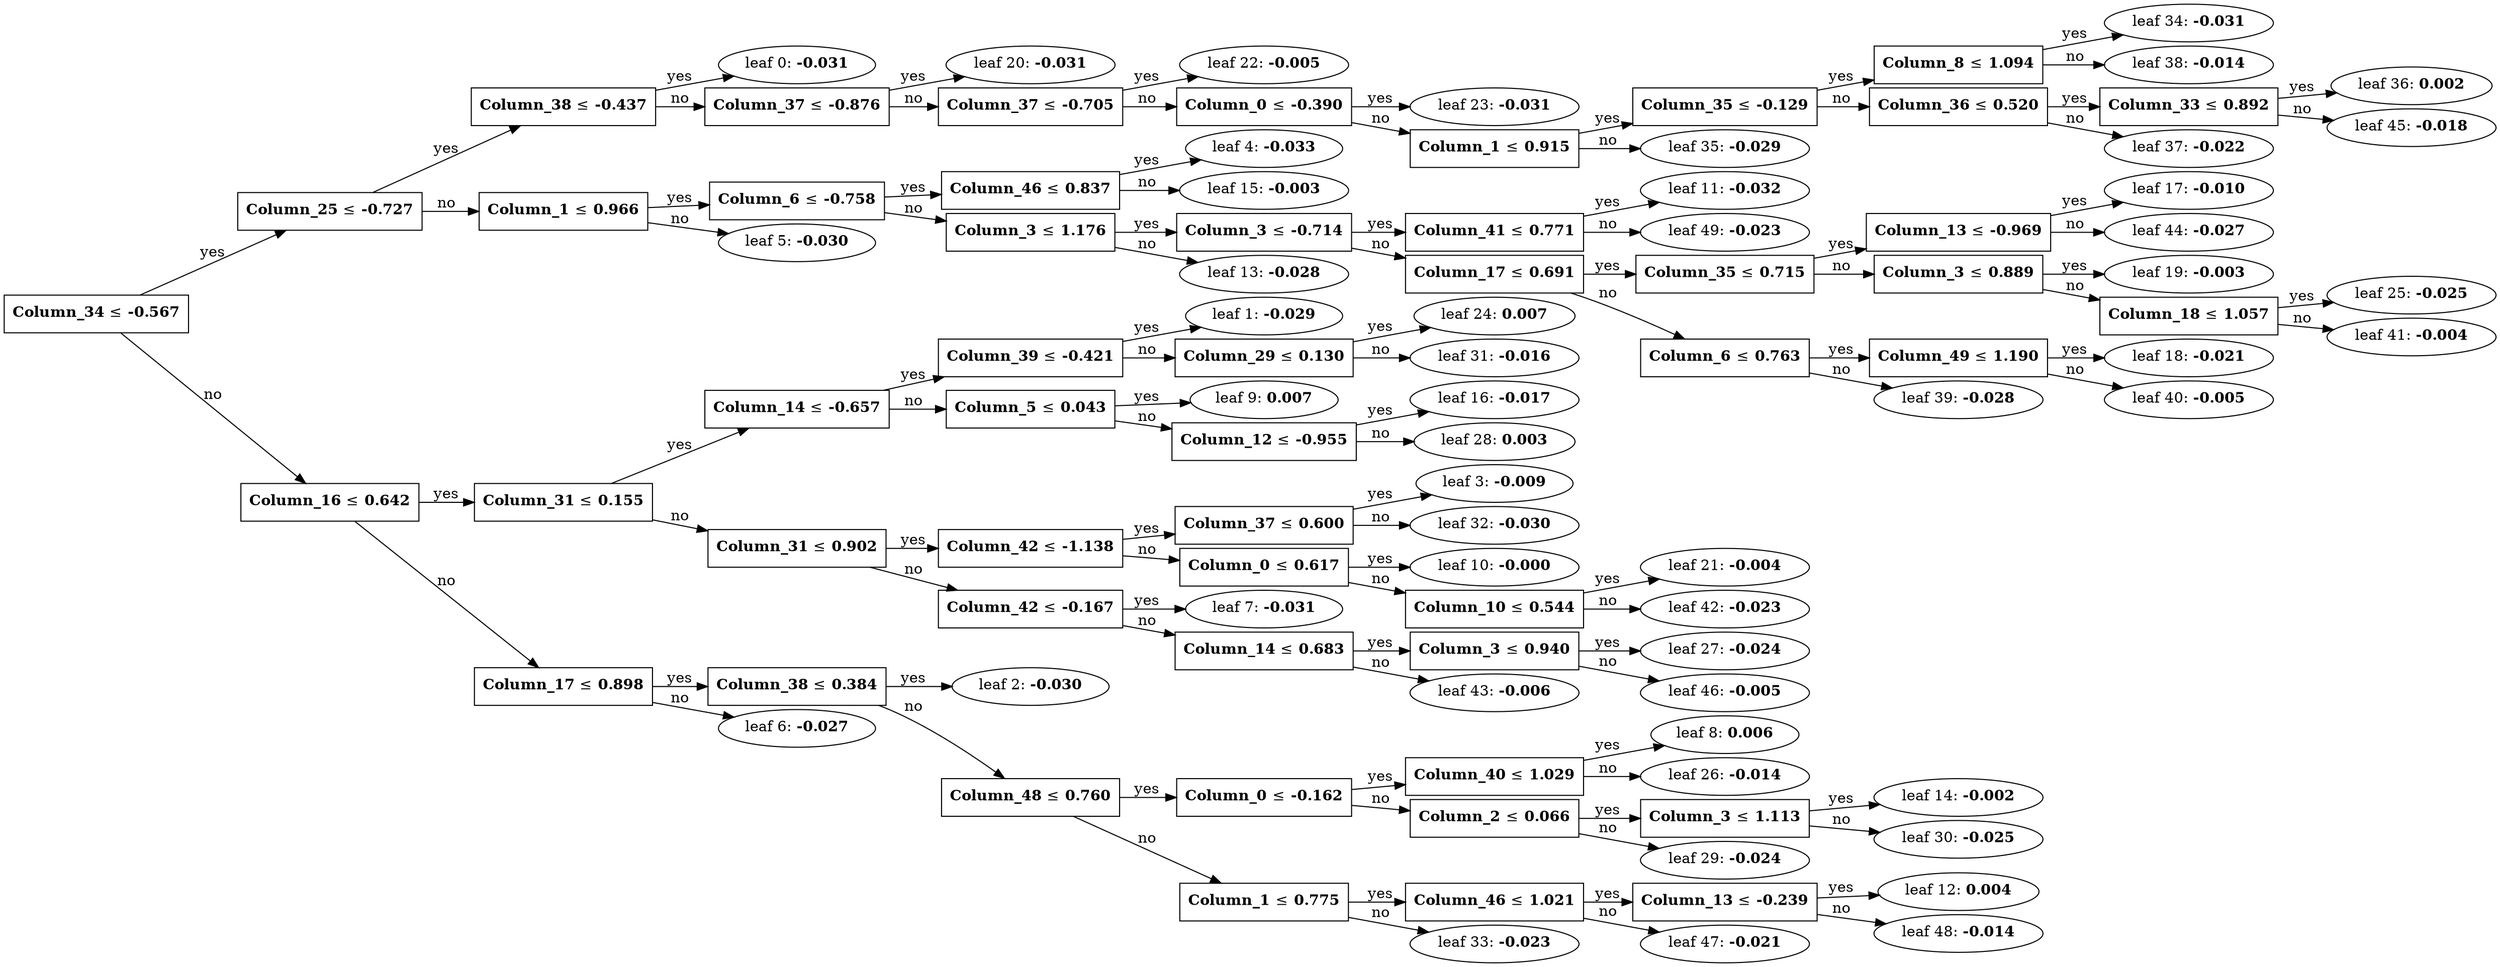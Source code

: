 digraph {
	graph [nodesep=0.05 rankdir=LR ranksep=0.3]
	split0 [label=<<B>Column_34</B> &#8804; <B>-0.567</B>> fillcolor=white shape=rectangle style=""]
	split3 [label=<<B>Column_25</B> &#8804; <B>-0.727</B>> fillcolor=white shape=rectangle style=""]
	split19 [label=<<B>Column_38</B> &#8804; <B>-0.437</B>> fillcolor=white shape=rectangle style=""]
	leaf0 [label=<leaf 0: <B>-0.031</B>>]
	split19 -> leaf0 [label=yes]
	split21 [label=<<B>Column_37</B> &#8804; <B>-0.876</B>> fillcolor=white shape=rectangle style=""]
	leaf20 [label=<leaf 20: <B>-0.031</B>>]
	split21 -> leaf20 [label=yes]
	split22 [label=<<B>Column_37</B> &#8804; <B>-0.705</B>> fillcolor=white shape=rectangle style=""]
	leaf22 [label=<leaf 22: <B>-0.005</B>>]
	split22 -> leaf22 [label=yes]
	split33 [label=<<B>Column_0</B> &#8804; <B>-0.390</B>> fillcolor=white shape=rectangle style=""]
	leaf23 [label=<leaf 23: <B>-0.031</B>>]
	split33 -> leaf23 [label=yes]
	split34 [label=<<B>Column_1</B> &#8804; <B>0.915</B>> fillcolor=white shape=rectangle style=""]
	split35 [label=<<B>Column_35</B> &#8804; <B>-0.129</B>> fillcolor=white shape=rectangle style=""]
	split37 [label=<<B>Column_8</B> &#8804; <B>1.094</B>> fillcolor=white shape=rectangle style=""]
	leaf34 [label=<leaf 34: <B>-0.031</B>>]
	split37 -> leaf34 [label=yes]
	leaf38 [label=<leaf 38: <B>-0.014</B>>]
	split37 -> leaf38 [label=no]
	split35 -> split37 [label=yes]
	split36 [label=<<B>Column_36</B> &#8804; <B>0.520</B>> fillcolor=white shape=rectangle style=""]
	split44 [label=<<B>Column_33</B> &#8804; <B>0.892</B>> fillcolor=white shape=rectangle style=""]
	leaf36 [label=<leaf 36: <B>0.002</B>>]
	split44 -> leaf36 [label=yes]
	leaf45 [label=<leaf 45: <B>-0.018</B>>]
	split44 -> leaf45 [label=no]
	split36 -> split44 [label=yes]
	leaf37 [label=<leaf 37: <B>-0.022</B>>]
	split36 -> leaf37 [label=no]
	split35 -> split36 [label=no]
	split34 -> split35 [label=yes]
	leaf35 [label=<leaf 35: <B>-0.029</B>>]
	split34 -> leaf35 [label=no]
	split33 -> split34 [label=no]
	split22 -> split33 [label=no]
	split21 -> split22 [label=no]
	split19 -> split21 [label=no]
	split3 -> split19 [label=yes]
	split4 [label=<<B>Column_1</B> &#8804; <B>0.966</B>> fillcolor=white shape=rectangle style=""]
	split10 [label=<<B>Column_6</B> &#8804; <B>-0.758</B>> fillcolor=white shape=rectangle style=""]
	split14 [label=<<B>Column_46</B> &#8804; <B>0.837</B>> fillcolor=white shape=rectangle style=""]
	leaf4 [label=<leaf 4: <B>-0.033</B>>]
	split14 -> leaf4 [label=yes]
	leaf15 [label=<leaf 15: <B>-0.003</B>>]
	split14 -> leaf15 [label=no]
	split10 -> split14 [label=yes]
	split12 [label=<<B>Column_3</B> &#8804; <B>1.176</B>> fillcolor=white shape=rectangle style=""]
	split16 [label=<<B>Column_3</B> &#8804; <B>-0.714</B>> fillcolor=white shape=rectangle style=""]
	split48 [label=<<B>Column_41</B> &#8804; <B>0.771</B>> fillcolor=white shape=rectangle style=""]
	leaf11 [label=<leaf 11: <B>-0.032</B>>]
	split48 -> leaf11 [label=yes]
	leaf49 [label=<leaf 49: <B>-0.023</B>>]
	split48 -> leaf49 [label=no]
	split16 -> split48 [label=yes]
	split17 [label=<<B>Column_17</B> &#8804; <B>0.691</B>> fillcolor=white shape=rectangle style=""]
	split18 [label=<<B>Column_35</B> &#8804; <B>0.715</B>> fillcolor=white shape=rectangle style=""]
	split43 [label=<<B>Column_13</B> &#8804; <B>-0.969</B>> fillcolor=white shape=rectangle style=""]
	leaf17 [label=<leaf 17: <B>-0.010</B>>]
	split43 -> leaf17 [label=yes]
	leaf44 [label=<leaf 44: <B>-0.027</B>>]
	split43 -> leaf44 [label=no]
	split18 -> split43 [label=yes]
	split24 [label=<<B>Column_3</B> &#8804; <B>0.889</B>> fillcolor=white shape=rectangle style=""]
	leaf19 [label=<leaf 19: <B>-0.003</B>>]
	split24 -> leaf19 [label=yes]
	split40 [label=<<B>Column_18</B> &#8804; <B>1.057</B>> fillcolor=white shape=rectangle style=""]
	leaf25 [label=<leaf 25: <B>-0.025</B>>]
	split40 -> leaf25 [label=yes]
	leaf41 [label=<leaf 41: <B>-0.004</B>>]
	split40 -> leaf41 [label=no]
	split24 -> split40 [label=no]
	split18 -> split24 [label=no]
	split17 -> split18 [label=yes]
	split38 [label=<<B>Column_6</B> &#8804; <B>0.763</B>> fillcolor=white shape=rectangle style=""]
	split39 [label=<<B>Column_49</B> &#8804; <B>1.190</B>> fillcolor=white shape=rectangle style=""]
	leaf18 [label=<leaf 18: <B>-0.021</B>>]
	split39 -> leaf18 [label=yes]
	leaf40 [label=<leaf 40: <B>-0.005</B>>]
	split39 -> leaf40 [label=no]
	split38 -> split39 [label=yes]
	leaf39 [label=<leaf 39: <B>-0.028</B>>]
	split38 -> leaf39 [label=no]
	split17 -> split38 [label=no]
	split16 -> split17 [label=no]
	split12 -> split16 [label=yes]
	leaf13 [label=<leaf 13: <B>-0.028</B>>]
	split12 -> leaf13 [label=no]
	split10 -> split12 [label=no]
	split4 -> split10 [label=yes]
	leaf5 [label=<leaf 5: <B>-0.030</B>>]
	split4 -> leaf5 [label=no]
	split3 -> split4 [label=no]
	split0 -> split3 [label=yes]
	split1 [label=<<B>Column_16</B> &#8804; <B>0.642</B>> fillcolor=white shape=rectangle style=""]
	split2 [label=<<B>Column_31</B> &#8804; <B>0.155</B>> fillcolor=white shape=rectangle style=""]
	split8 [label=<<B>Column_14</B> &#8804; <B>-0.657</B>> fillcolor=white shape=rectangle style=""]
	split23 [label=<<B>Column_39</B> &#8804; <B>-0.421</B>> fillcolor=white shape=rectangle style=""]
	leaf1 [label=<leaf 1: <B>-0.029</B>>]
	split23 -> leaf1 [label=yes]
	split30 [label=<<B>Column_29</B> &#8804; <B>0.130</B>> fillcolor=white shape=rectangle style=""]
	leaf24 [label=<leaf 24: <B>0.007</B>>]
	split30 -> leaf24 [label=yes]
	leaf31 [label=<leaf 31: <B>-0.016</B>>]
	split30 -> leaf31 [label=no]
	split23 -> split30 [label=no]
	split8 -> split23 [label=yes]
	split15 [label=<<B>Column_5</B> &#8804; <B>0.043</B>> fillcolor=white shape=rectangle style=""]
	leaf9 [label=<leaf 9: <B>0.007</B>>]
	split15 -> leaf9 [label=yes]
	split27 [label=<<B>Column_12</B> &#8804; <B>-0.955</B>> fillcolor=white shape=rectangle style=""]
	leaf16 [label=<leaf 16: <B>-0.017</B>>]
	split27 -> leaf16 [label=yes]
	leaf28 [label=<leaf 28: <B>0.003</B>>]
	split27 -> leaf28 [label=no]
	split15 -> split27 [label=no]
	split8 -> split15 [label=no]
	split2 -> split8 [label=yes]
	split6 [label=<<B>Column_31</B> &#8804; <B>0.902</B>> fillcolor=white shape=rectangle style=""]
	split9 [label=<<B>Column_42</B> &#8804; <B>-1.138</B>> fillcolor=white shape=rectangle style=""]
	split31 [label=<<B>Column_37</B> &#8804; <B>0.600</B>> fillcolor=white shape=rectangle style=""]
	leaf3 [label=<leaf 3: <B>-0.009</B>>]
	split31 -> leaf3 [label=yes]
	leaf32 [label=<leaf 32: <B>-0.030</B>>]
	split31 -> leaf32 [label=no]
	split9 -> split31 [label=yes]
	split20 [label=<<B>Column_0</B> &#8804; <B>0.617</B>> fillcolor=white shape=rectangle style=""]
	leaf10 [label=<leaf 10: <B>-0.000</B>>]
	split20 -> leaf10 [label=yes]
	split41 [label=<<B>Column_10</B> &#8804; <B>0.544</B>> fillcolor=white shape=rectangle style=""]
	leaf21 [label=<leaf 21: <B>-0.004</B>>]
	split41 -> leaf21 [label=yes]
	leaf42 [label=<leaf 42: <B>-0.023</B>>]
	split41 -> leaf42 [label=no]
	split20 -> split41 [label=no]
	split9 -> split20 [label=no]
	split6 -> split9 [label=yes]
	split26 [label=<<B>Column_42</B> &#8804; <B>-0.167</B>> fillcolor=white shape=rectangle style=""]
	leaf7 [label=<leaf 7: <B>-0.031</B>>]
	split26 -> leaf7 [label=yes]
	split42 [label=<<B>Column_14</B> &#8804; <B>0.683</B>> fillcolor=white shape=rectangle style=""]
	split45 [label=<<B>Column_3</B> &#8804; <B>0.940</B>> fillcolor=white shape=rectangle style=""]
	leaf27 [label=<leaf 27: <B>-0.024</B>>]
	split45 -> leaf27 [label=yes]
	leaf46 [label=<leaf 46: <B>-0.005</B>>]
	split45 -> leaf46 [label=no]
	split42 -> split45 [label=yes]
	leaf43 [label=<leaf 43: <B>-0.006</B>>]
	split42 -> leaf43 [label=no]
	split26 -> split42 [label=no]
	split6 -> split26 [label=no]
	split2 -> split6 [label=no]
	split1 -> split2 [label=yes]
	split5 [label=<<B>Column_17</B> &#8804; <B>0.898</B>> fillcolor=white shape=rectangle style=""]
	split7 [label=<<B>Column_38</B> &#8804; <B>0.384</B>> fillcolor=white shape=rectangle style=""]
	leaf2 [label=<leaf 2: <B>-0.030</B>>]
	split7 -> leaf2 [label=yes]
	split11 [label=<<B>Column_48</B> &#8804; <B>0.760</B>> fillcolor=white shape=rectangle style=""]
	split13 [label=<<B>Column_0</B> &#8804; <B>-0.162</B>> fillcolor=white shape=rectangle style=""]
	split25 [label=<<B>Column_40</B> &#8804; <B>1.029</B>> fillcolor=white shape=rectangle style=""]
	leaf8 [label=<leaf 8: <B>0.006</B>>]
	split25 -> leaf8 [label=yes]
	leaf26 [label=<leaf 26: <B>-0.014</B>>]
	split25 -> leaf26 [label=no]
	split13 -> split25 [label=yes]
	split28 [label=<<B>Column_2</B> &#8804; <B>0.066</B>> fillcolor=white shape=rectangle style=""]
	split29 [label=<<B>Column_3</B> &#8804; <B>1.113</B>> fillcolor=white shape=rectangle style=""]
	leaf14 [label=<leaf 14: <B>-0.002</B>>]
	split29 -> leaf14 [label=yes]
	leaf30 [label=<leaf 30: <B>-0.025</B>>]
	split29 -> leaf30 [label=no]
	split28 -> split29 [label=yes]
	leaf29 [label=<leaf 29: <B>-0.024</B>>]
	split28 -> leaf29 [label=no]
	split13 -> split28 [label=no]
	split11 -> split13 [label=yes]
	split32 [label=<<B>Column_1</B> &#8804; <B>0.775</B>> fillcolor=white shape=rectangle style=""]
	split46 [label=<<B>Column_46</B> &#8804; <B>1.021</B>> fillcolor=white shape=rectangle style=""]
	split47 [label=<<B>Column_13</B> &#8804; <B>-0.239</B>> fillcolor=white shape=rectangle style=""]
	leaf12 [label=<leaf 12: <B>0.004</B>>]
	split47 -> leaf12 [label=yes]
	leaf48 [label=<leaf 48: <B>-0.014</B>>]
	split47 -> leaf48 [label=no]
	split46 -> split47 [label=yes]
	leaf47 [label=<leaf 47: <B>-0.021</B>>]
	split46 -> leaf47 [label=no]
	split32 -> split46 [label=yes]
	leaf33 [label=<leaf 33: <B>-0.023</B>>]
	split32 -> leaf33 [label=no]
	split11 -> split32 [label=no]
	split7 -> split11 [label=no]
	split5 -> split7 [label=yes]
	leaf6 [label=<leaf 6: <B>-0.027</B>>]
	split5 -> leaf6 [label=no]
	split1 -> split5 [label=no]
	split0 -> split1 [label=no]
}
